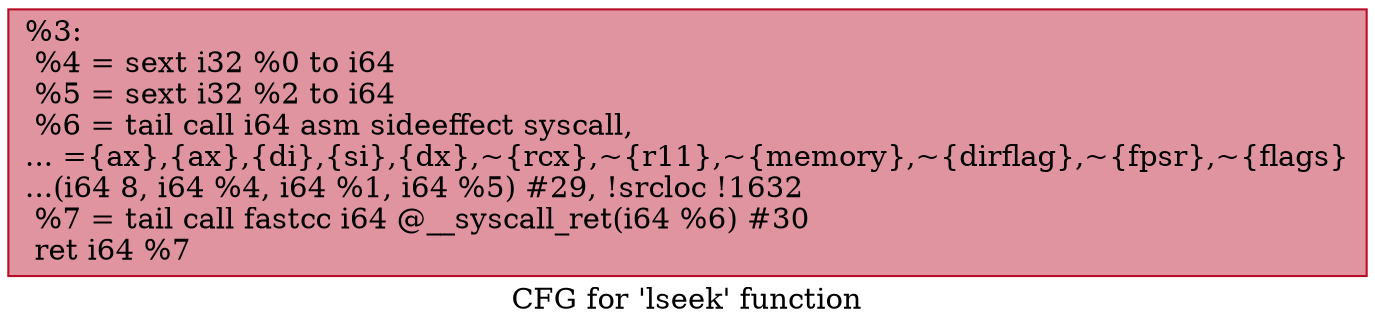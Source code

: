 digraph "CFG for 'lseek' function" {
	label="CFG for 'lseek' function";

	Node0x1680850 [shape=record,color="#b70d28ff", style=filled, fillcolor="#b70d2870",label="{%3:\l  %4 = sext i32 %0 to i64\l  %5 = sext i32 %2 to i64\l  %6 = tail call i64 asm sideeffect syscall,\l... =\{ax\},\{ax\},\{di\},\{si\},\{dx\},~\{rcx\},~\{r11\},~\{memory\},~\{dirflag\},~\{fpsr\},~\{flags\}\l...(i64 8, i64 %4, i64 %1, i64 %5) #29, !srcloc !1632\l  %7 = tail call fastcc i64 @__syscall_ret(i64 %6) #30\l  ret i64 %7\l}"];
}
